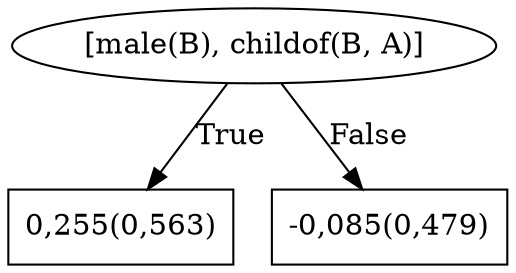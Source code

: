 digraph G{ 
1[label = "[male(B), childof(B, A)]"];
1 -> 2[label="True"];
1 -> 3[label="False"];
2[shape = box,label = "0,255(0,563)"];
3[shape = box,label = "-0,085(0,479)"];
}
